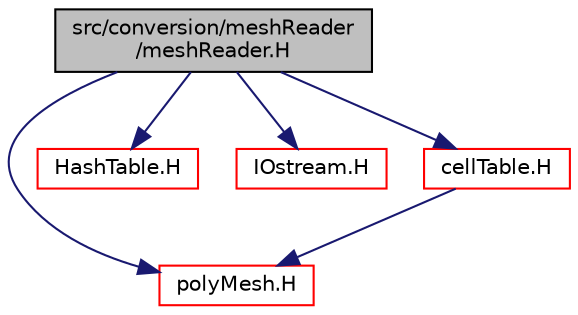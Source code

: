 digraph "src/conversion/meshReader/meshReader.H"
{
  bgcolor="transparent";
  edge [fontname="Helvetica",fontsize="10",labelfontname="Helvetica",labelfontsize="10"];
  node [fontname="Helvetica",fontsize="10",shape=record];
  Node1 [label="src/conversion/meshReader\l/meshReader.H",height=0.2,width=0.4,color="black", fillcolor="grey75", style="filled", fontcolor="black"];
  Node1 -> Node2 [color="midnightblue",fontsize="10",style="solid",fontname="Helvetica"];
  Node2 [label="polyMesh.H",height=0.2,width=0.4,color="red",URL="$a08631.html"];
  Node1 -> Node3 [color="midnightblue",fontsize="10",style="solid",fontname="Helvetica"];
  Node3 [label="HashTable.H",height=0.2,width=0.4,color="red",URL="$a07575.html"];
  Node1 -> Node4 [color="midnightblue",fontsize="10",style="solid",fontname="Helvetica"];
  Node4 [label="IOstream.H",height=0.2,width=0.4,color="red",URL="$a07780.html"];
  Node1 -> Node5 [color="midnightblue",fontsize="10",style="solid",fontname="Helvetica"];
  Node5 [label="cellTable.H",height=0.2,width=0.4,color="red",URL="$a04709.html"];
  Node5 -> Node2 [color="midnightblue",fontsize="10",style="solid",fontname="Helvetica"];
}
